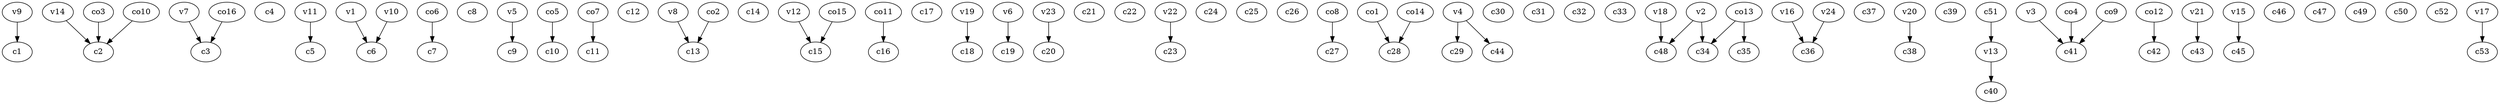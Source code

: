 strict digraph  {
c1;
c2;
c3;
c4;
c5;
c6;
c7;
c8;
c9;
c10;
c11;
c12;
c13;
c14;
c15;
c16;
c17;
c18;
c19;
c20;
c21;
c22;
c23;
c24;
c25;
c26;
c27;
c28;
c29;
c30;
c31;
c32;
c33;
c34;
c35;
c36;
c37;
c38;
c39;
c40;
c41;
c42;
c43;
c44;
c45;
c46;
c47;
c48;
c49;
c50;
c51;
c52;
c53;
v1;
v2;
v3;
v4;
v5;
v6;
v7;
v8;
v9;
v10;
v11;
v12;
v13;
v14;
v15;
v16;
v17;
v18;
v19;
v20;
v21;
v22;
v23;
v24;
co1;
co2;
co3;
co4;
co5;
co6;
co7;
co8;
co9;
co10;
co11;
co12;
co13;
co14;
co15;
co16;
c51 -> v13  [weight=1];
v1 -> c6  [weight=1];
v2 -> c48  [weight=1];
v2 -> c34  [weight=1];
v3 -> c41  [weight=1];
v4 -> c29  [weight=1];
v4 -> c44  [weight=1];
v5 -> c9  [weight=1];
v6 -> c19  [weight=1];
v7 -> c3  [weight=1];
v8 -> c13  [weight=1];
v9 -> c1  [weight=1];
v10 -> c6  [weight=1];
v11 -> c5  [weight=1];
v12 -> c15  [weight=1];
v13 -> c40  [weight=1];
v14 -> c2  [weight=1];
v15 -> c45  [weight=1];
v16 -> c36  [weight=1];
v17 -> c53  [weight=1];
v18 -> c48  [weight=1];
v19 -> c18  [weight=1];
v20 -> c38  [weight=1];
v21 -> c43  [weight=1];
v22 -> c23  [weight=1];
v23 -> c20  [weight=1];
v24 -> c36  [weight=1];
co1 -> c28  [weight=1];
co2 -> c13  [weight=1];
co3 -> c2  [weight=1];
co4 -> c41  [weight=1];
co5 -> c10  [weight=1];
co6 -> c7  [weight=1];
co7 -> c11  [weight=1];
co8 -> c27  [weight=1];
co9 -> c41  [weight=1];
co10 -> c2  [weight=1];
co11 -> c16  [weight=1];
co12 -> c42  [weight=1];
co13 -> c34  [weight=1];
co13 -> c35  [weight=1];
co14 -> c28  [weight=1];
co15 -> c15  [weight=1];
co16 -> c3  [weight=1];
}
